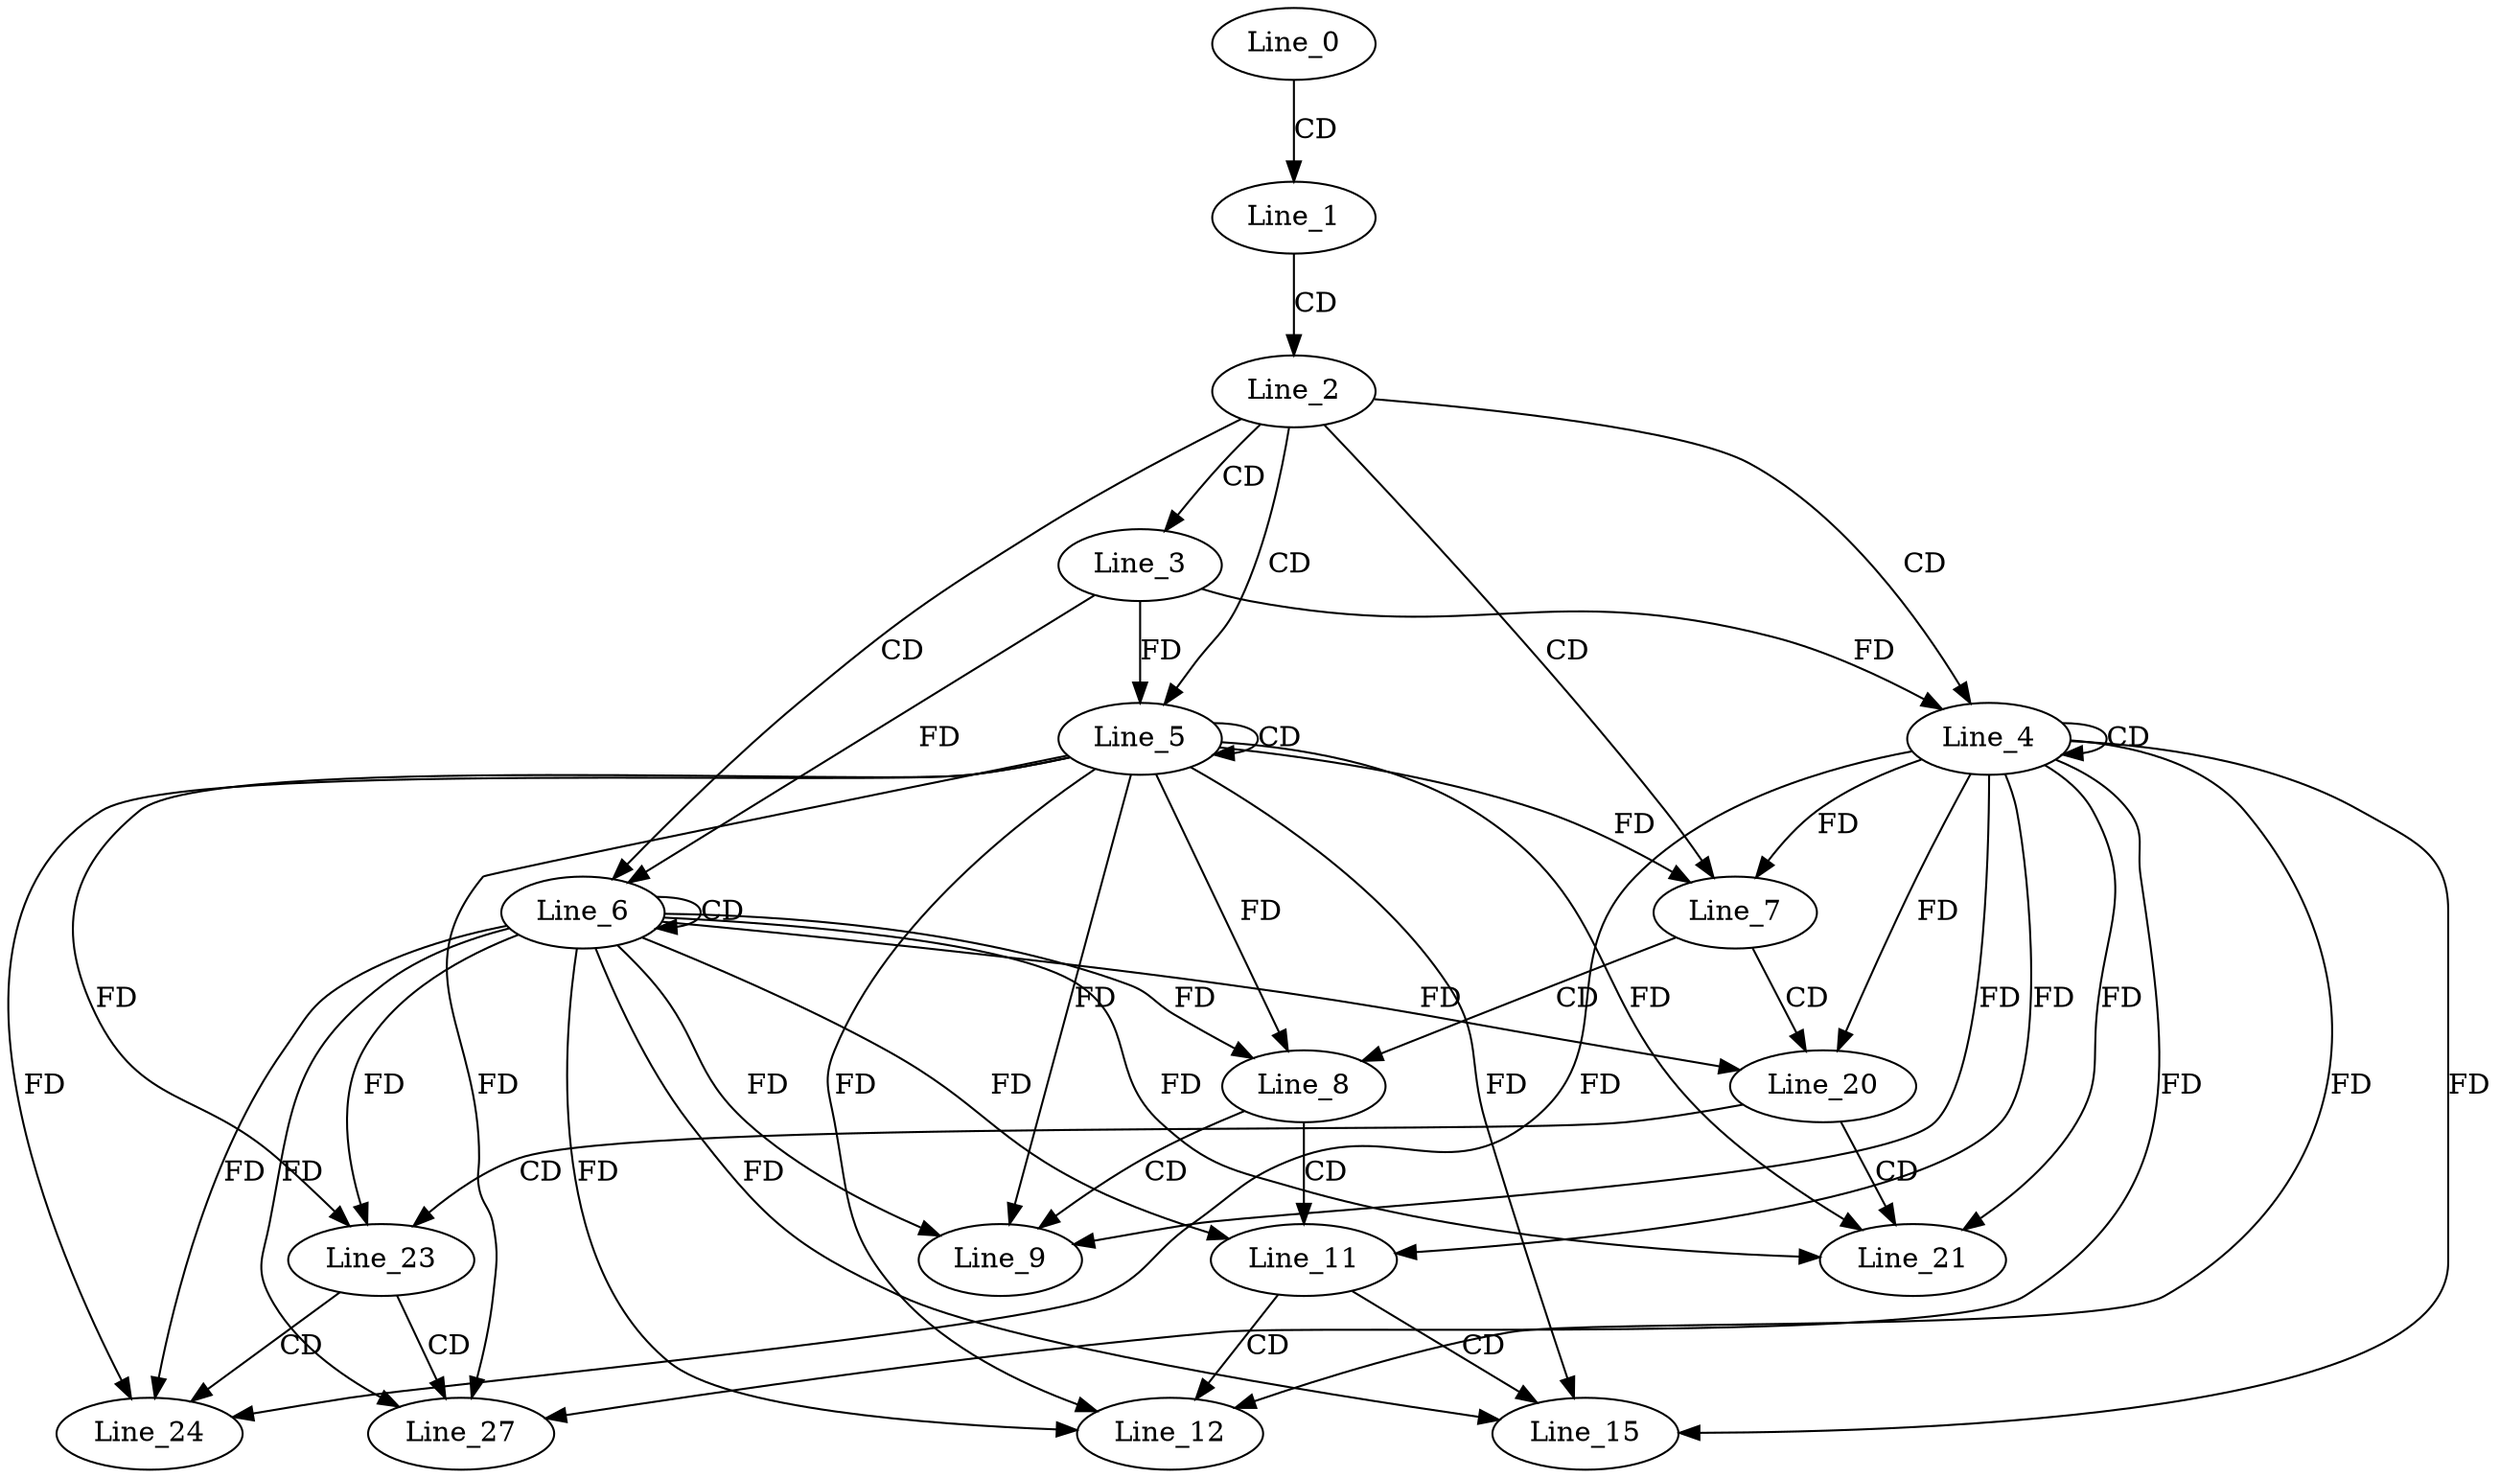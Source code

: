 digraph G {
  Line_0;
  Line_1;
  Line_2;
  Line_3;
  Line_4;
  Line_4;
  Line_5;
  Line_5;
  Line_6;
  Line_6;
  Line_7;
  Line_8;
  Line_9;
  Line_11;
  Line_12;
  Line_15;
  Line_20;
  Line_21;
  Line_23;
  Line_24;
  Line_27;
  Line_0 -> Line_1 [ label="CD" ];
  Line_1 -> Line_2 [ label="CD" ];
  Line_2 -> Line_3 [ label="CD" ];
  Line_2 -> Line_4 [ label="CD" ];
  Line_4 -> Line_4 [ label="CD" ];
  Line_3 -> Line_4 [ label="FD" ];
  Line_2 -> Line_5 [ label="CD" ];
  Line_5 -> Line_5 [ label="CD" ];
  Line_3 -> Line_5 [ label="FD" ];
  Line_2 -> Line_6 [ label="CD" ];
  Line_6 -> Line_6 [ label="CD" ];
  Line_3 -> Line_6 [ label="FD" ];
  Line_2 -> Line_7 [ label="CD" ];
  Line_4 -> Line_7 [ label="FD" ];
  Line_5 -> Line_7 [ label="FD" ];
  Line_7 -> Line_8 [ label="CD" ];
  Line_5 -> Line_8 [ label="FD" ];
  Line_6 -> Line_8 [ label="FD" ];
  Line_8 -> Line_9 [ label="CD" ];
  Line_4 -> Line_9 [ label="FD" ];
  Line_5 -> Line_9 [ label="FD" ];
  Line_6 -> Line_9 [ label="FD" ];
  Line_8 -> Line_11 [ label="CD" ];
  Line_4 -> Line_11 [ label="FD" ];
  Line_6 -> Line_11 [ label="FD" ];
  Line_11 -> Line_12 [ label="CD" ];
  Line_6 -> Line_12 [ label="FD" ];
  Line_4 -> Line_12 [ label="FD" ];
  Line_5 -> Line_12 [ label="FD" ];
  Line_11 -> Line_15 [ label="CD" ];
  Line_4 -> Line_15 [ label="FD" ];
  Line_6 -> Line_15 [ label="FD" ];
  Line_5 -> Line_15 [ label="FD" ];
  Line_7 -> Line_20 [ label="CD" ];
  Line_4 -> Line_20 [ label="FD" ];
  Line_6 -> Line_20 [ label="FD" ];
  Line_20 -> Line_21 [ label="CD" ];
  Line_5 -> Line_21 [ label="FD" ];
  Line_4 -> Line_21 [ label="FD" ];
  Line_6 -> Line_21 [ label="FD" ];
  Line_20 -> Line_23 [ label="CD" ];
  Line_5 -> Line_23 [ label="FD" ];
  Line_6 -> Line_23 [ label="FD" ];
  Line_23 -> Line_24 [ label="CD" ];
  Line_6 -> Line_24 [ label="FD" ];
  Line_5 -> Line_24 [ label="FD" ];
  Line_4 -> Line_24 [ label="FD" ];
  Line_23 -> Line_27 [ label="CD" ];
  Line_5 -> Line_27 [ label="FD" ];
  Line_6 -> Line_27 [ label="FD" ];
  Line_4 -> Line_27 [ label="FD" ];
}
